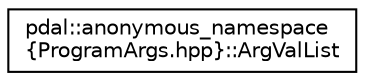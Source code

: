 digraph "Graphical Class Hierarchy"
{
  edge [fontname="Helvetica",fontsize="10",labelfontname="Helvetica",labelfontsize="10"];
  node [fontname="Helvetica",fontsize="10",shape=record];
  rankdir="LR";
  Node1 [label="pdal::anonymous_namespace\l\{ProgramArgs.hpp\}::ArgValList",height=0.2,width=0.4,color="black", fillcolor="white", style="filled",URL="$classpdal_1_1anonymous__namespace_02ProgramArgs_8hpp_03_1_1ArgValList.html"];
}

